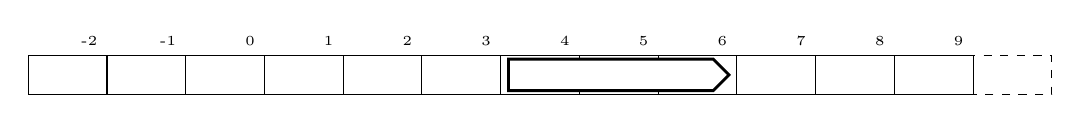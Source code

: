 %!TEX TS-program = pdflatexmk

% Copyright 2020 Martin Scheidt (Attribution 4.0 International, CC-BY 4.0)
% You are free to copy and redistribute the material in any medium or format. You are free to remix, transform, and build upon the material for any purpose, even commercially. You must give appropriate credit, provide a link to the license, and indicate if changes were made. You may not apply legal terms or technological measures that legally restrict others from doing anything the license permits. No warranties are given.

\begin{scope}
  \coordinate (base) at (0,0);
  \draw [dashed] ([shift={(base)}] 10,0) rectangle ++(1,0.5);
  \foreach \x in {-2,...,9}
    \draw ([shift={(base)}] \x,0) rectangle ++(1,0.5) node [above=5pt,left,align=right] {\tiny \x};
  \path[draw, line width=1pt, fill=white] (6.9,0.25) -- ++(-0.2,-0.2) -- ++(-2.6,0) -- ++(0,0.4) -- ++(2.6,0) -- cycle; % train
\end{scope}
